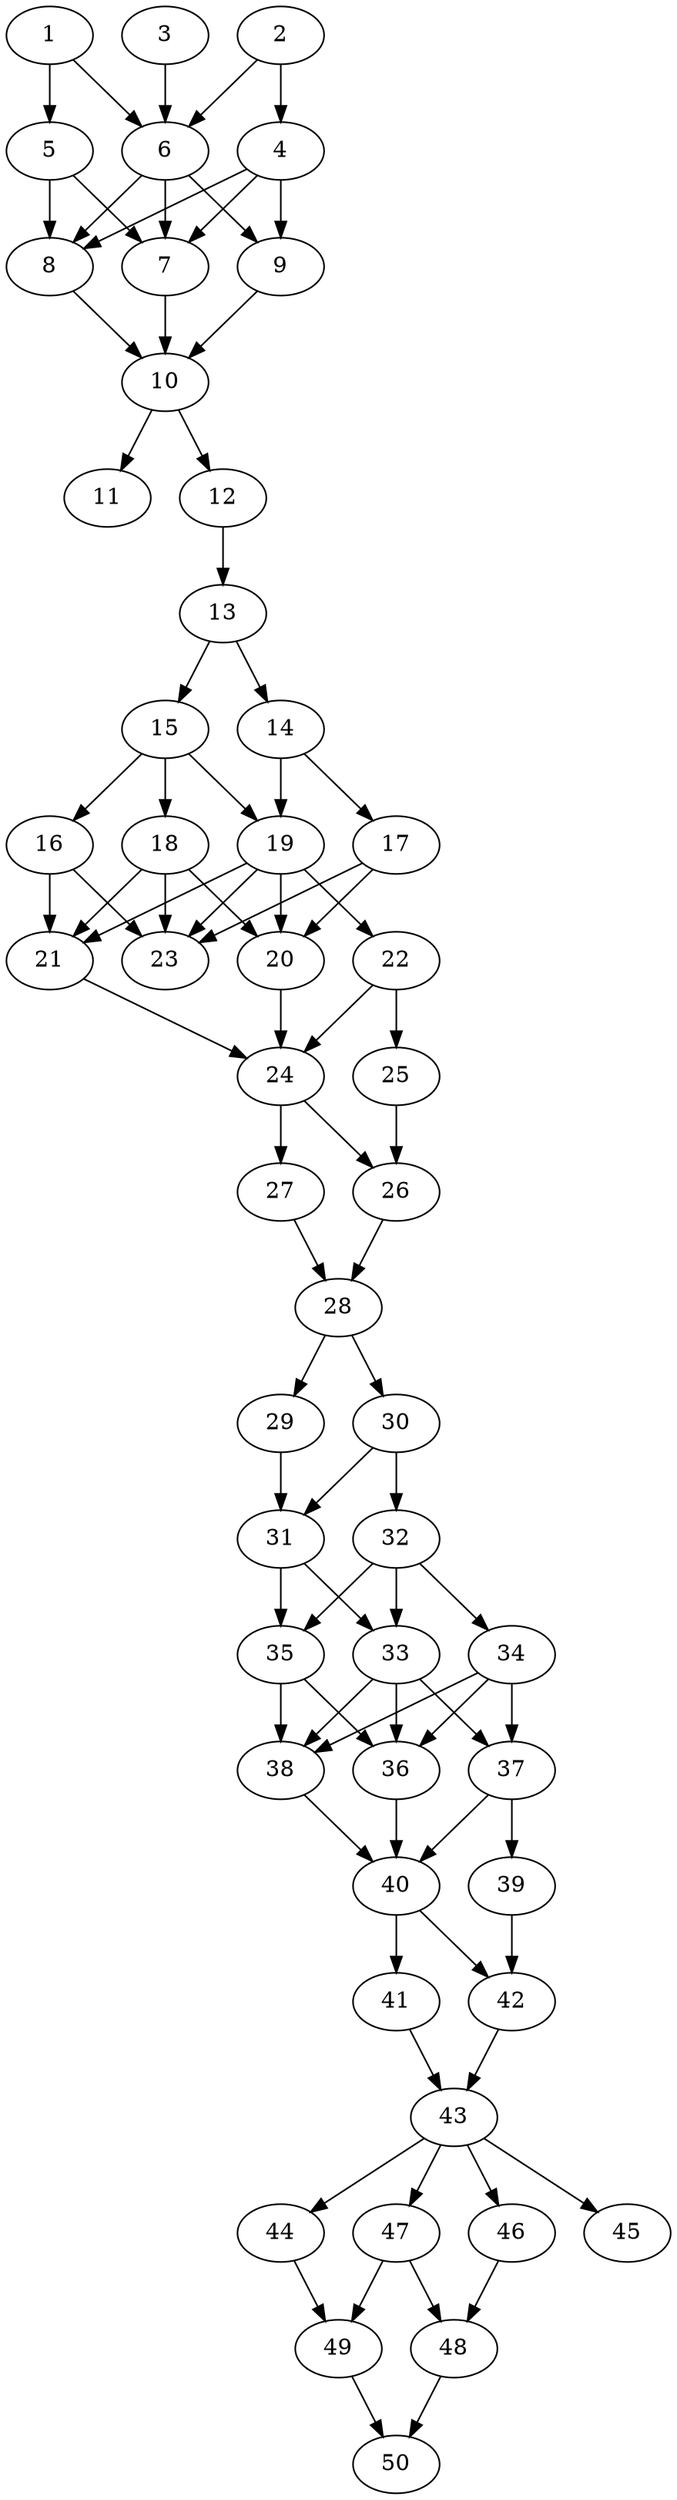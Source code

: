 // DAG automatically generated by daggen at Thu Oct  3 14:07:57 2019
// ./daggen --dot -n 50 --ccr 0.5 --fat 0.3 --regular 0.5 --density 0.9 --mindata 5242880 --maxdata 52428800 
digraph G {
  1 [size="28907520", alpha="0.03", expect_size="14453760"] 
  1 -> 5 [size ="14453760"]
  1 -> 6 [size ="14453760"]
  2 [size="83247104", alpha="0.13", expect_size="41623552"] 
  2 -> 4 [size ="41623552"]
  2 -> 6 [size ="41623552"]
  3 [size="78252032", alpha="0.19", expect_size="39126016"] 
  3 -> 6 [size ="39126016"]
  4 [size="54241280", alpha="0.13", expect_size="27120640"] 
  4 -> 7 [size ="27120640"]
  4 -> 8 [size ="27120640"]
  4 -> 9 [size ="27120640"]
  5 [size="58062848", alpha="0.15", expect_size="29031424"] 
  5 -> 7 [size ="29031424"]
  5 -> 8 [size ="29031424"]
  6 [size="94736384", alpha="0.11", expect_size="47368192"] 
  6 -> 7 [size ="47368192"]
  6 -> 8 [size ="47368192"]
  6 -> 9 [size ="47368192"]
  7 [size="31041536", alpha="0.12", expect_size="15520768"] 
  7 -> 10 [size ="15520768"]
  8 [size="65517568", alpha="0.03", expect_size="32758784"] 
  8 -> 10 [size ="32758784"]
  9 [size="22183936", alpha="0.09", expect_size="11091968"] 
  9 -> 10 [size ="11091968"]
  10 [size="35844096", alpha="0.19", expect_size="17922048"] 
  10 -> 11 [size ="17922048"]
  10 -> 12 [size ="17922048"]
  11 [size="64401408", alpha="0.19", expect_size="32200704"] 
  12 [size="77395968", alpha="0.07", expect_size="38697984"] 
  12 -> 13 [size ="38697984"]
  13 [size="42919936", alpha="0.15", expect_size="21459968"] 
  13 -> 14 [size ="21459968"]
  13 -> 15 [size ="21459968"]
  14 [size="38596608", alpha="0.17", expect_size="19298304"] 
  14 -> 17 [size ="19298304"]
  14 -> 19 [size ="19298304"]
  15 [size="100507648", alpha="0.03", expect_size="50253824"] 
  15 -> 16 [size ="50253824"]
  15 -> 18 [size ="50253824"]
  15 -> 19 [size ="50253824"]
  16 [size="74833920", alpha="0.08", expect_size="37416960"] 
  16 -> 21 [size ="37416960"]
  16 -> 23 [size ="37416960"]
  17 [size="33599488", alpha="0.17", expect_size="16799744"] 
  17 -> 20 [size ="16799744"]
  17 -> 23 [size ="16799744"]
  18 [size="88590336", alpha="0.09", expect_size="44295168"] 
  18 -> 20 [size ="44295168"]
  18 -> 21 [size ="44295168"]
  18 -> 23 [size ="44295168"]
  19 [size="101607424", alpha="0.11", expect_size="50803712"] 
  19 -> 20 [size ="50803712"]
  19 -> 21 [size ="50803712"]
  19 -> 22 [size ="50803712"]
  19 -> 23 [size ="50803712"]
  20 [size="51775488", alpha="0.11", expect_size="25887744"] 
  20 -> 24 [size ="25887744"]
  21 [size="46024704", alpha="0.15", expect_size="23012352"] 
  21 -> 24 [size ="23012352"]
  22 [size="40175616", alpha="0.14", expect_size="20087808"] 
  22 -> 24 [size ="20087808"]
  22 -> 25 [size ="20087808"]
  23 [size="73396224", alpha="0.07", expect_size="36698112"] 
  24 [size="51101696", alpha="0.10", expect_size="25550848"] 
  24 -> 26 [size ="25550848"]
  24 -> 27 [size ="25550848"]
  25 [size="37232640", alpha="0.03", expect_size="18616320"] 
  25 -> 26 [size ="18616320"]
  26 [size="52301824", alpha="0.13", expect_size="26150912"] 
  26 -> 28 [size ="26150912"]
  27 [size="91459584", alpha="0.08", expect_size="45729792"] 
  27 -> 28 [size ="45729792"]
  28 [size="76595200", alpha="0.15", expect_size="38297600"] 
  28 -> 29 [size ="38297600"]
  28 -> 30 [size ="38297600"]
  29 [size="25769984", alpha="0.04", expect_size="12884992"] 
  29 -> 31 [size ="12884992"]
  30 [size="78743552", alpha="0.19", expect_size="39371776"] 
  30 -> 31 [size ="39371776"]
  30 -> 32 [size ="39371776"]
  31 [size="36255744", alpha="0.05", expect_size="18127872"] 
  31 -> 33 [size ="18127872"]
  31 -> 35 [size ="18127872"]
  32 [size="11102208", alpha="0.05", expect_size="5551104"] 
  32 -> 33 [size ="5551104"]
  32 -> 34 [size ="5551104"]
  32 -> 35 [size ="5551104"]
  33 [size="76044288", alpha="0.12", expect_size="38022144"] 
  33 -> 36 [size ="38022144"]
  33 -> 37 [size ="38022144"]
  33 -> 38 [size ="38022144"]
  34 [size="15734784", alpha="0.05", expect_size="7867392"] 
  34 -> 36 [size ="7867392"]
  34 -> 37 [size ="7867392"]
  34 -> 38 [size ="7867392"]
  35 [size="62672896", alpha="0.17", expect_size="31336448"] 
  35 -> 36 [size ="31336448"]
  35 -> 38 [size ="31336448"]
  36 [size="75694080", alpha="0.03", expect_size="37847040"] 
  36 -> 40 [size ="37847040"]
  37 [size="44679168", alpha="0.13", expect_size="22339584"] 
  37 -> 39 [size ="22339584"]
  37 -> 40 [size ="22339584"]
  38 [size="84557824", alpha="0.00", expect_size="42278912"] 
  38 -> 40 [size ="42278912"]
  39 [size="61618176", alpha="0.07", expect_size="30809088"] 
  39 -> 42 [size ="30809088"]
  40 [size="81930240", alpha="0.02", expect_size="40965120"] 
  40 -> 41 [size ="40965120"]
  40 -> 42 [size ="40965120"]
  41 [size="76484608", alpha="0.05", expect_size="38242304"] 
  41 -> 43 [size ="38242304"]
  42 [size="99194880", alpha="0.14", expect_size="49597440"] 
  42 -> 43 [size ="49597440"]
  43 [size="28227584", alpha="0.16", expect_size="14113792"] 
  43 -> 44 [size ="14113792"]
  43 -> 45 [size ="14113792"]
  43 -> 46 [size ="14113792"]
  43 -> 47 [size ="14113792"]
  44 [size="84764672", alpha="0.07", expect_size="42382336"] 
  44 -> 49 [size ="42382336"]
  45 [size="13801472", alpha="0.04", expect_size="6900736"] 
  46 [size="94103552", alpha="0.09", expect_size="47051776"] 
  46 -> 48 [size ="47051776"]
  47 [size="12533760", alpha="0.12", expect_size="6266880"] 
  47 -> 48 [size ="6266880"]
  47 -> 49 [size ="6266880"]
  48 [size="75319296", alpha="0.09", expect_size="37659648"] 
  48 -> 50 [size ="37659648"]
  49 [size="77455360", alpha="0.09", expect_size="38727680"] 
  49 -> 50 [size ="38727680"]
  50 [size="15687680", alpha="0.03", expect_size="7843840"] 
}
